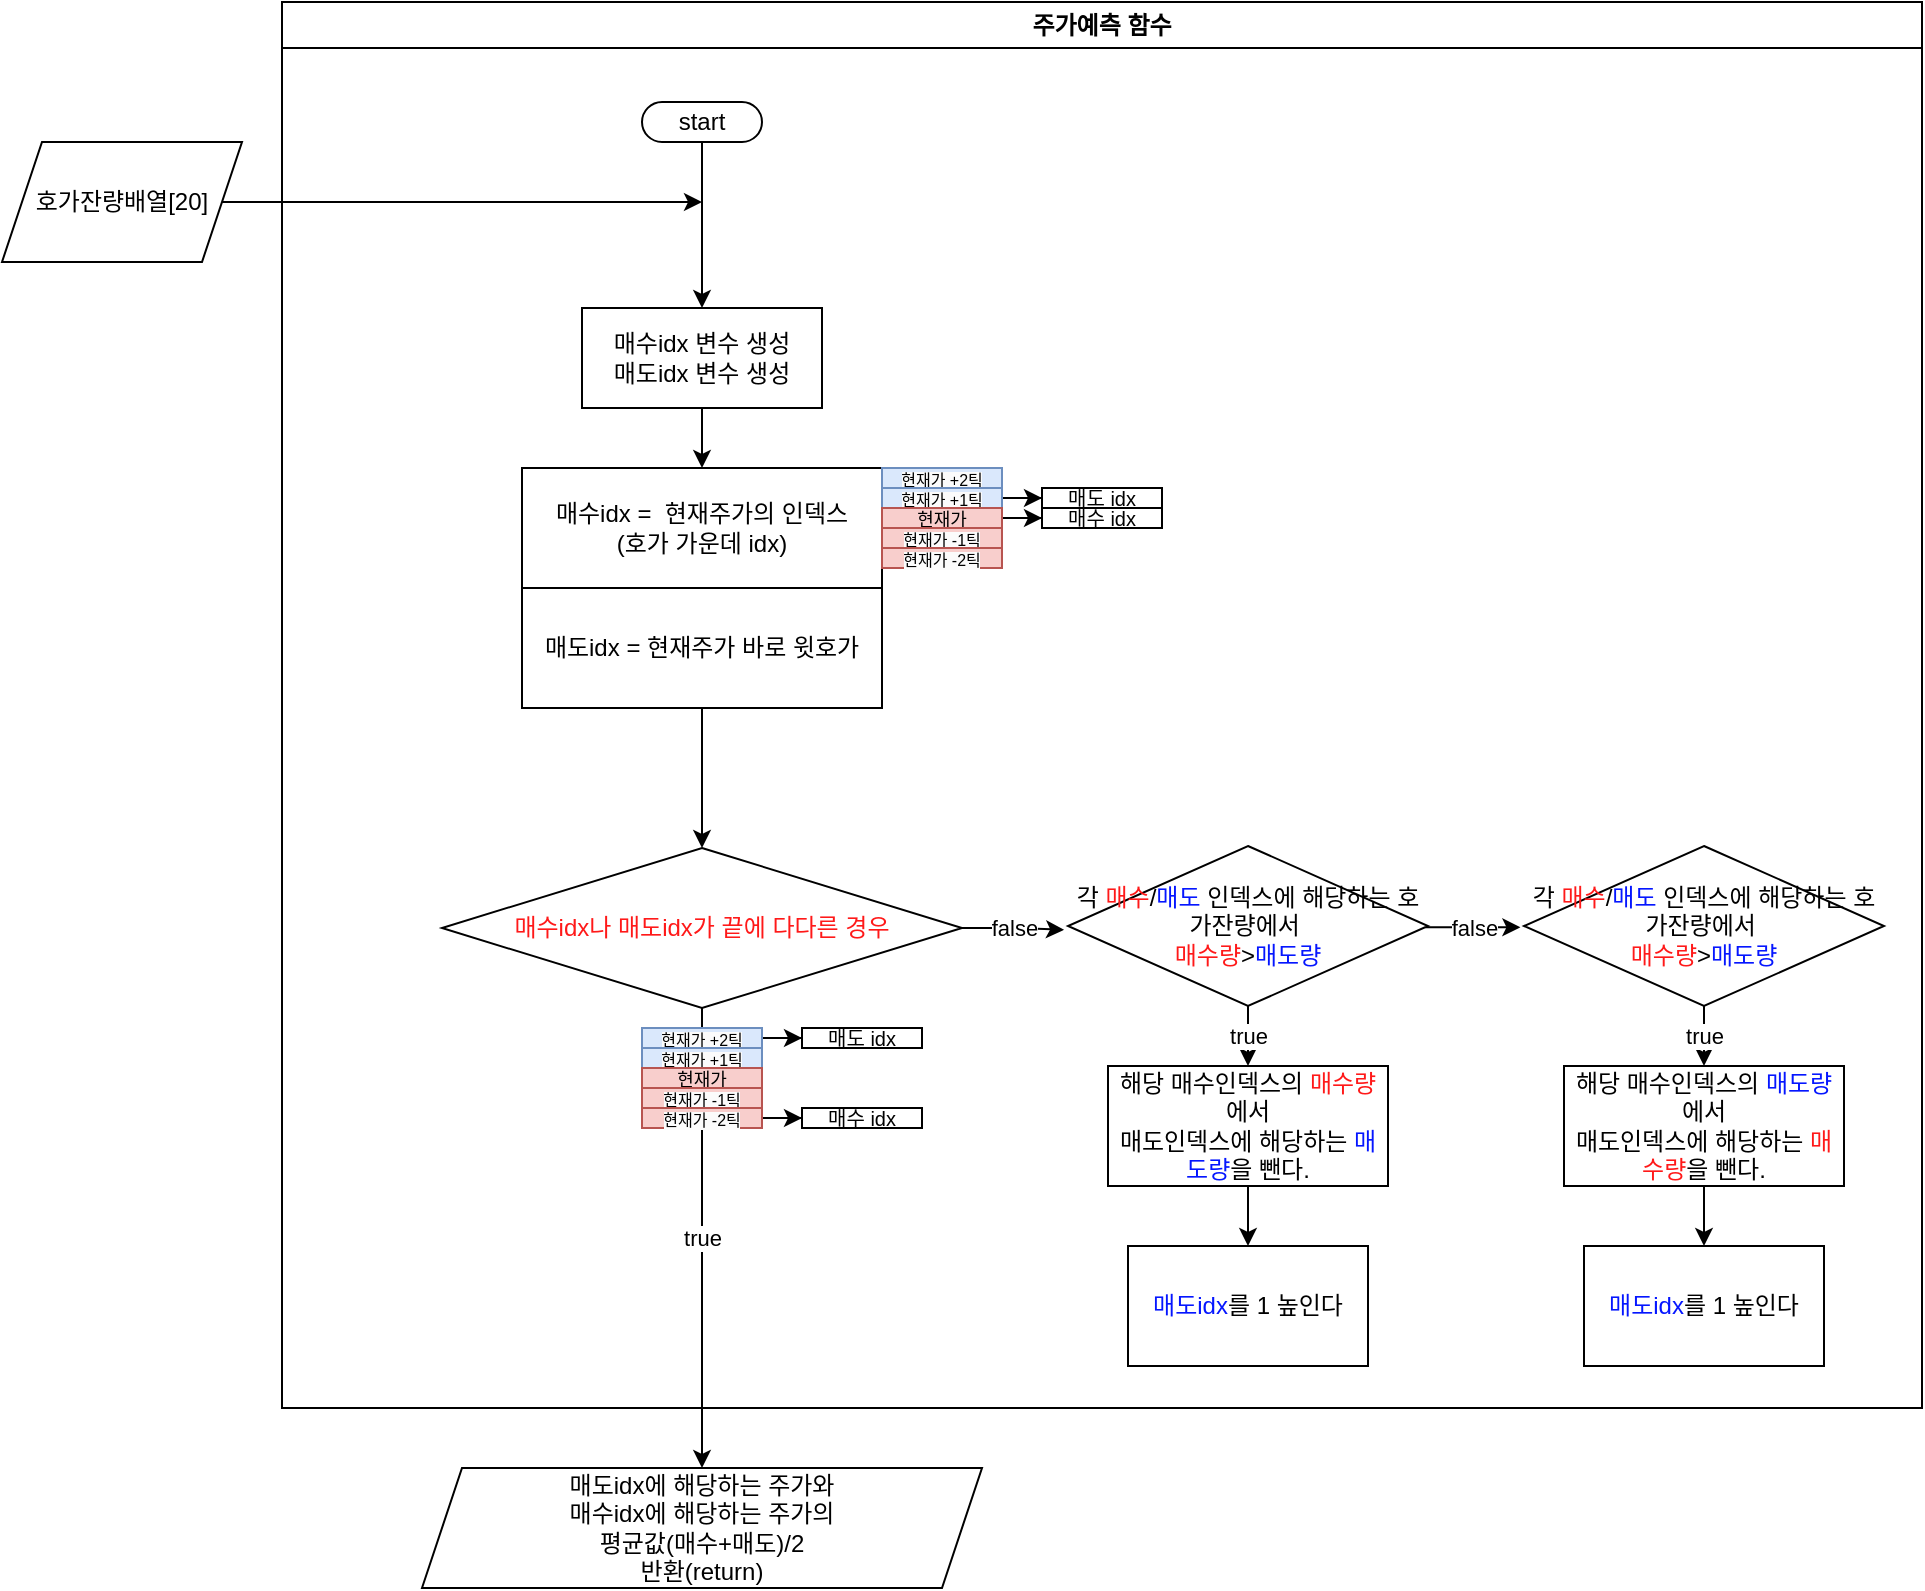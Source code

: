 <mxfile version="21.6.1" type="device">
  <diagram name="페이지-1" id="-7UlVN0Hgm6wfUcRyFDG">
    <mxGraphModel dx="1613" dy="-516" grid="1" gridSize="10" guides="1" tooltips="1" connect="1" arrows="1" fold="1" page="1" pageScale="1" pageWidth="827" pageHeight="1169" math="0" shadow="0">
      <root>
        <mxCell id="0" />
        <mxCell id="1" parent="0" />
        <mxCell id="BgLCKN0aGmelLcetT6Bx-22" style="edgeStyle=orthogonalEdgeStyle;rounded=0;orthogonalLoop=1;jettySize=auto;html=1;" parent="1" source="BgLCKN0aGmelLcetT6Bx-20" edge="1">
          <mxGeometry relative="1" as="geometry">
            <mxPoint x="1220" y="3250" as="targetPoint" />
            <Array as="points">
              <mxPoint x="1220" y="3230" />
              <mxPoint x="1220" y="3230" />
            </Array>
          </mxGeometry>
        </mxCell>
        <mxCell id="BgLCKN0aGmelLcetT6Bx-20" value="start" style="rounded=1;whiteSpace=wrap;html=1;arcSize=50;" parent="1" vertex="1">
          <mxGeometry x="1190" y="3147" width="60" height="20" as="geometry" />
        </mxCell>
        <mxCell id="BgLCKN0aGmelLcetT6Bx-23" style="edgeStyle=orthogonalEdgeStyle;rounded=0;orthogonalLoop=1;jettySize=auto;html=1;" parent="1" source="BgLCKN0aGmelLcetT6Bx-21" edge="1">
          <mxGeometry relative="1" as="geometry">
            <mxPoint x="1220" y="3197" as="targetPoint" />
          </mxGeometry>
        </mxCell>
        <mxCell id="BgLCKN0aGmelLcetT6Bx-21" value="호가잔량배열[20]" style="shape=parallelogram;perimeter=parallelogramPerimeter;whiteSpace=wrap;html=1;fixedSize=1;" parent="1" vertex="1">
          <mxGeometry x="870" y="3167" width="120" height="60" as="geometry" />
        </mxCell>
        <mxCell id="BgLCKN0aGmelLcetT6Bx-29" style="edgeStyle=orthogonalEdgeStyle;rounded=0;orthogonalLoop=1;jettySize=auto;html=1;" parent="1" source="BgLCKN0aGmelLcetT6Bx-28" target="BgLCKN0aGmelLcetT6Bx-30" edge="1">
          <mxGeometry relative="1" as="geometry">
            <mxPoint x="1220" y="3330" as="targetPoint" />
          </mxGeometry>
        </mxCell>
        <mxCell id="BgLCKN0aGmelLcetT6Bx-28" value="매수idx 변수 생성&lt;br&gt;매도idx 변수 생성" style="rounded=0;whiteSpace=wrap;html=1;" parent="1" vertex="1">
          <mxGeometry x="1160" y="3250" width="120" height="50" as="geometry" />
        </mxCell>
        <mxCell id="BgLCKN0aGmelLcetT6Bx-30" value="매수idx =&amp;nbsp; 현재주가의 인덱스&lt;br&gt;(호가 가운데 idx)" style="rounded=0;whiteSpace=wrap;html=1;" parent="1" vertex="1">
          <mxGeometry x="1130" y="3330" width="180" height="60" as="geometry" />
        </mxCell>
        <mxCell id="BgLCKN0aGmelLcetT6Bx-34" value="" style="edgeStyle=orthogonalEdgeStyle;rounded=0;orthogonalLoop=1;jettySize=auto;html=1;" parent="1" source="BgLCKN0aGmelLcetT6Bx-31" target="BgLCKN0aGmelLcetT6Bx-33" edge="1">
          <mxGeometry relative="1" as="geometry" />
        </mxCell>
        <mxCell id="BgLCKN0aGmelLcetT6Bx-31" value="매도idx = 현재주가 바로 윗호가" style="rounded=0;whiteSpace=wrap;html=1;" parent="1" vertex="1">
          <mxGeometry x="1130" y="3390" width="180" height="60" as="geometry" />
        </mxCell>
        <mxCell id="BgLCKN0aGmelLcetT6Bx-70" value="true" style="edgeStyle=orthogonalEdgeStyle;rounded=0;orthogonalLoop=1;jettySize=auto;html=1;" parent="1" source="BgLCKN0aGmelLcetT6Bx-33" edge="1" target="0-6gfE_cATdZQk6Tp8kH-7">
          <mxGeometry relative="1" as="geometry">
            <mxPoint x="1220" y="3760" as="targetPoint" />
          </mxGeometry>
        </mxCell>
        <mxCell id="BgLCKN0aGmelLcetT6Bx-71" value="false" style="edgeStyle=orthogonalEdgeStyle;rounded=0;orthogonalLoop=1;jettySize=auto;html=1;entryX=-0.011;entryY=0.524;entryDx=0;entryDy=0;entryPerimeter=0;" parent="1" source="BgLCKN0aGmelLcetT6Bx-33" edge="1" target="BgLCKN0aGmelLcetT6Bx-72">
          <mxGeometry relative="1" as="geometry">
            <mxPoint x="1440" y="3560" as="targetPoint" />
          </mxGeometry>
        </mxCell>
        <mxCell id="BgLCKN0aGmelLcetT6Bx-33" value="&lt;font color=&quot;#ff1919&quot;&gt;매수idx나 매도idx가 끝에 다다른 경우&lt;/font&gt;" style="rhombus;whiteSpace=wrap;html=1;rounded=0;" parent="1" vertex="1">
          <mxGeometry x="1090" y="3520" width="260" height="80" as="geometry" />
        </mxCell>
        <mxCell id="BgLCKN0aGmelLcetT6Bx-35" value="&lt;span style=&quot;color: rgb(0, 0, 0); font-family: Helvetica; font-size: 8px; font-style: normal; font-variant-ligatures: normal; font-variant-caps: normal; font-weight: 400; letter-spacing: normal; orphans: 2; text-align: center; text-indent: 0px; text-transform: none; widows: 2; word-spacing: 0px; -webkit-text-stroke-width: 0px; background-color: rgb(251, 251, 251); text-decoration-thickness: initial; text-decoration-style: initial; text-decoration-color: initial; float: none; display: inline !important;&quot;&gt;현재가 +2틱&lt;/span&gt;" style="rounded=0;whiteSpace=wrap;html=1;fillColor=#dae8fc;strokeColor=#6c8ebf;" parent="1" vertex="1">
          <mxGeometry x="1310" y="3330" width="60" height="10" as="geometry" />
        </mxCell>
        <mxCell id="BgLCKN0aGmelLcetT6Bx-54" value="" style="edgeStyle=orthogonalEdgeStyle;rounded=0;orthogonalLoop=1;jettySize=auto;html=1;" parent="1" source="BgLCKN0aGmelLcetT6Bx-36" target="BgLCKN0aGmelLcetT6Bx-52" edge="1">
          <mxGeometry relative="1" as="geometry" />
        </mxCell>
        <mxCell id="BgLCKN0aGmelLcetT6Bx-36" value="&lt;span style=&quot;color: rgb(0, 0, 0); font-family: Helvetica; font-size: 8px; font-style: normal; font-variant-ligatures: normal; font-variant-caps: normal; font-weight: 400; letter-spacing: normal; orphans: 2; text-align: center; text-indent: 0px; text-transform: none; widows: 2; word-spacing: 0px; -webkit-text-stroke-width: 0px; background-color: rgb(251, 251, 251); text-decoration-thickness: initial; text-decoration-style: initial; text-decoration-color: initial; float: none; display: inline !important;&quot;&gt;현재가 +1틱&lt;/span&gt;" style="rounded=0;whiteSpace=wrap;html=1;fillColor=#dae8fc;strokeColor=#6c8ebf;" parent="1" vertex="1">
          <mxGeometry x="1310" y="3340" width="60" height="10" as="geometry" />
        </mxCell>
        <mxCell id="BgLCKN0aGmelLcetT6Bx-37" value="&lt;font style=&quot;font-size: 8px;&quot;&gt;현재가가&lt;/font&gt;" style="rounded=0;whiteSpace=wrap;html=1;" parent="1" vertex="1">
          <mxGeometry x="1310" y="3350" width="60" height="10" as="geometry" />
        </mxCell>
        <mxCell id="BgLCKN0aGmelLcetT6Bx-44" style="edgeStyle=orthogonalEdgeStyle;rounded=0;orthogonalLoop=1;jettySize=auto;html=1;" parent="1" source="BgLCKN0aGmelLcetT6Bx-38" target="BgLCKN0aGmelLcetT6Bx-45" edge="1">
          <mxGeometry relative="1" as="geometry">
            <mxPoint x="1400" y="3355" as="targetPoint" />
          </mxGeometry>
        </mxCell>
        <mxCell id="BgLCKN0aGmelLcetT6Bx-38" value="&lt;font style=&quot;font-size: 9px;&quot;&gt;현재가&lt;/font&gt;" style="rounded=0;whiteSpace=wrap;html=1;fillColor=#f8cecc;strokeColor=#b85450;" parent="1" vertex="1">
          <mxGeometry x="1310" y="3350" width="60" height="10" as="geometry" />
        </mxCell>
        <mxCell id="BgLCKN0aGmelLcetT6Bx-41" value="&lt;span style=&quot;color: rgb(0, 0, 0); font-family: Helvetica; font-size: 8px; font-style: normal; font-variant-ligatures: normal; font-variant-caps: normal; font-weight: 400; letter-spacing: normal; orphans: 2; text-align: center; text-indent: 0px; text-transform: none; widows: 2; word-spacing: 0px; -webkit-text-stroke-width: 0px; background-color: rgb(251, 251, 251); text-decoration-thickness: initial; text-decoration-style: initial; text-decoration-color: initial; float: none; display: inline !important;&quot;&gt;현재가 -1틱&lt;/span&gt;" style="rounded=0;whiteSpace=wrap;html=1;fillColor=#f8cecc;strokeColor=#b85450;" parent="1" vertex="1">
          <mxGeometry x="1310" y="3360" width="60" height="10" as="geometry" />
        </mxCell>
        <mxCell id="BgLCKN0aGmelLcetT6Bx-42" value="&lt;span style=&quot;color: rgb(0, 0, 0); font-family: Helvetica; font-size: 8px; font-style: normal; font-variant-ligatures: normal; font-variant-caps: normal; font-weight: 400; letter-spacing: normal; orphans: 2; text-align: center; text-indent: 0px; text-transform: none; widows: 2; word-spacing: 0px; -webkit-text-stroke-width: 0px; background-color: rgb(251, 251, 251); text-decoration-thickness: initial; text-decoration-style: initial; text-decoration-color: initial; float: none; display: inline !important;&quot;&gt;현재가 -2틱&lt;/span&gt;" style="rounded=0;whiteSpace=wrap;html=1;fillColor=#f8cecc;strokeColor=#b85450;" parent="1" vertex="1">
          <mxGeometry x="1310" y="3370" width="60" height="10" as="geometry" />
        </mxCell>
        <mxCell id="BgLCKN0aGmelLcetT6Bx-45" value="&lt;font style=&quot;font-size: 10px;&quot;&gt;매수 idx&lt;/font&gt;" style="rounded=0;whiteSpace=wrap;html=1;" parent="1" vertex="1">
          <mxGeometry x="1390" y="3350" width="60" height="10" as="geometry" />
        </mxCell>
        <mxCell id="BgLCKN0aGmelLcetT6Bx-52" value="&lt;font style=&quot;font-size: 10px;&quot;&gt;매도 idx&lt;/font&gt;" style="rounded=0;whiteSpace=wrap;html=1;" parent="1" vertex="1">
          <mxGeometry x="1390" y="3340" width="60" height="10" as="geometry" />
        </mxCell>
        <mxCell id="BgLCKN0aGmelLcetT6Bx-66" value="" style="edgeStyle=orthogonalEdgeStyle;rounded=0;orthogonalLoop=1;jettySize=auto;html=1;" parent="1" source="BgLCKN0aGmelLcetT6Bx-56" target="BgLCKN0aGmelLcetT6Bx-65" edge="1">
          <mxGeometry relative="1" as="geometry" />
        </mxCell>
        <mxCell id="BgLCKN0aGmelLcetT6Bx-56" value="&lt;span style=&quot;color: rgb(0, 0, 0); font-family: Helvetica; font-size: 8px; font-style: normal; font-variant-ligatures: normal; font-variant-caps: normal; font-weight: 400; letter-spacing: normal; orphans: 2; text-align: center; text-indent: 0px; text-transform: none; widows: 2; word-spacing: 0px; -webkit-text-stroke-width: 0px; background-color: rgb(251, 251, 251); text-decoration-thickness: initial; text-decoration-style: initial; text-decoration-color: initial; float: none; display: inline !important;&quot;&gt;현재가 +2틱&lt;/span&gt;" style="rounded=0;whiteSpace=wrap;html=1;fillColor=#dae8fc;strokeColor=#6c8ebf;" parent="1" vertex="1">
          <mxGeometry x="1190" y="3610" width="60" height="10" as="geometry" />
        </mxCell>
        <mxCell id="BgLCKN0aGmelLcetT6Bx-58" value="&lt;span style=&quot;color: rgb(0, 0, 0); font-family: Helvetica; font-size: 8px; font-style: normal; font-variant-ligatures: normal; font-variant-caps: normal; font-weight: 400; letter-spacing: normal; orphans: 2; text-align: center; text-indent: 0px; text-transform: none; widows: 2; word-spacing: 0px; -webkit-text-stroke-width: 0px; background-color: rgb(251, 251, 251); text-decoration-thickness: initial; text-decoration-style: initial; text-decoration-color: initial; float: none; display: inline !important;&quot;&gt;현재가 +1틱&lt;/span&gt;" style="rounded=0;whiteSpace=wrap;html=1;fillColor=#dae8fc;strokeColor=#6c8ebf;" parent="1" vertex="1">
          <mxGeometry x="1190" y="3620" width="60" height="10" as="geometry" />
        </mxCell>
        <mxCell id="BgLCKN0aGmelLcetT6Bx-59" value="&lt;font style=&quot;font-size: 8px;&quot;&gt;현재가가&lt;/font&gt;" style="rounded=0;whiteSpace=wrap;html=1;" parent="1" vertex="1">
          <mxGeometry x="1190" y="3630" width="60" height="10" as="geometry" />
        </mxCell>
        <mxCell id="BgLCKN0aGmelLcetT6Bx-61" value="&lt;font style=&quot;font-size: 9px;&quot;&gt;현재가&lt;/font&gt;" style="rounded=0;whiteSpace=wrap;html=1;fillColor=#f8cecc;strokeColor=#b85450;" parent="1" vertex="1">
          <mxGeometry x="1190" y="3630" width="60" height="10" as="geometry" />
        </mxCell>
        <mxCell id="BgLCKN0aGmelLcetT6Bx-62" value="&lt;span style=&quot;color: rgb(0, 0, 0); font-family: Helvetica; font-size: 8px; font-style: normal; font-variant-ligatures: normal; font-variant-caps: normal; font-weight: 400; letter-spacing: normal; orphans: 2; text-align: center; text-indent: 0px; text-transform: none; widows: 2; word-spacing: 0px; -webkit-text-stroke-width: 0px; background-color: rgb(251, 251, 251); text-decoration-thickness: initial; text-decoration-style: initial; text-decoration-color: initial; float: none; display: inline !important;&quot;&gt;현재가 -1틱&lt;/span&gt;" style="rounded=0;whiteSpace=wrap;html=1;fillColor=#f8cecc;strokeColor=#b85450;" parent="1" vertex="1">
          <mxGeometry x="1190" y="3640" width="60" height="10" as="geometry" />
        </mxCell>
        <mxCell id="BgLCKN0aGmelLcetT6Bx-69" style="edgeStyle=orthogonalEdgeStyle;rounded=0;orthogonalLoop=1;jettySize=auto;html=1;entryX=0;entryY=0.5;entryDx=0;entryDy=0;" parent="1" source="BgLCKN0aGmelLcetT6Bx-63" target="BgLCKN0aGmelLcetT6Bx-64" edge="1">
          <mxGeometry relative="1" as="geometry" />
        </mxCell>
        <mxCell id="BgLCKN0aGmelLcetT6Bx-63" value="&lt;span style=&quot;color: rgb(0, 0, 0); font-family: Helvetica; font-size: 8px; font-style: normal; font-variant-ligatures: normal; font-variant-caps: normal; font-weight: 400; letter-spacing: normal; orphans: 2; text-align: center; text-indent: 0px; text-transform: none; widows: 2; word-spacing: 0px; -webkit-text-stroke-width: 0px; background-color: rgb(251, 251, 251); text-decoration-thickness: initial; text-decoration-style: initial; text-decoration-color: initial; float: none; display: inline !important;&quot;&gt;현재가 -2틱&lt;/span&gt;" style="rounded=0;whiteSpace=wrap;html=1;fillColor=#f8cecc;strokeColor=#b85450;" parent="1" vertex="1">
          <mxGeometry x="1190" y="3650" width="60" height="10" as="geometry" />
        </mxCell>
        <mxCell id="BgLCKN0aGmelLcetT6Bx-64" value="&lt;font style=&quot;font-size: 10px;&quot;&gt;매수 idx&lt;/font&gt;" style="rounded=0;whiteSpace=wrap;html=1;" parent="1" vertex="1">
          <mxGeometry x="1270" y="3650" width="60" height="10" as="geometry" />
        </mxCell>
        <mxCell id="BgLCKN0aGmelLcetT6Bx-65" value="&lt;font style=&quot;font-size: 10px;&quot;&gt;매도 idx&lt;/font&gt;" style="rounded=0;whiteSpace=wrap;html=1;" parent="1" vertex="1">
          <mxGeometry x="1270" y="3610" width="60" height="10" as="geometry" />
        </mxCell>
        <mxCell id="BgLCKN0aGmelLcetT6Bx-73" value="true" style="edgeStyle=orthogonalEdgeStyle;rounded=0;orthogonalLoop=1;jettySize=auto;html=1;" parent="1" source="BgLCKN0aGmelLcetT6Bx-72" target="BgLCKN0aGmelLcetT6Bx-74" edge="1">
          <mxGeometry relative="1" as="geometry">
            <mxPoint x="1493" y="3639" as="targetPoint" />
          </mxGeometry>
        </mxCell>
        <mxCell id="BgLCKN0aGmelLcetT6Bx-77" value="false" style="edgeStyle=orthogonalEdgeStyle;rounded=0;orthogonalLoop=1;jettySize=auto;html=1;entryX=-0.01;entryY=0.508;entryDx=0;entryDy=0;entryPerimeter=0;" parent="1" source="BgLCKN0aGmelLcetT6Bx-72" edge="1" target="BgLCKN0aGmelLcetT6Bx-79">
          <mxGeometry relative="1" as="geometry">
            <mxPoint x="1653" y="3559" as="targetPoint" />
            <Array as="points">
              <mxPoint x="1618" y="3559" />
            </Array>
          </mxGeometry>
        </mxCell>
        <mxCell id="BgLCKN0aGmelLcetT6Bx-72" value="각 &lt;font color=&quot;#ff1919&quot;&gt;매수&lt;/font&gt;/&lt;font color=&quot;#0516ff&quot;&gt;매도&lt;/font&gt; 인덱스에 해당하는 호가잔량에서&amp;nbsp;&lt;br&gt;&lt;font color=&quot;#ff1919&quot;&gt;매수량&lt;/font&gt;&amp;gt;&lt;font color=&quot;#0516ff&quot;&gt;매도량&lt;/font&gt;" style="rhombus;whiteSpace=wrap;html=1;rounded=0;" parent="1" vertex="1">
          <mxGeometry x="1403" y="3519" width="180" height="80" as="geometry" />
        </mxCell>
        <mxCell id="BgLCKN0aGmelLcetT6Bx-75" style="edgeStyle=orthogonalEdgeStyle;rounded=0;orthogonalLoop=1;jettySize=auto;html=1;" parent="1" source="BgLCKN0aGmelLcetT6Bx-74" target="BgLCKN0aGmelLcetT6Bx-76" edge="1">
          <mxGeometry relative="1" as="geometry">
            <mxPoint x="1493" y="3719" as="targetPoint" />
          </mxGeometry>
        </mxCell>
        <mxCell id="BgLCKN0aGmelLcetT6Bx-74" value="해당 매수인덱스의 &lt;font color=&quot;#ff1919&quot;&gt;매수량&lt;/font&gt;에서&lt;br&gt;매도인덱스에 해당하는 &lt;font color=&quot;#0516ff&quot;&gt;매도량&lt;/font&gt;을 뺀다." style="rounded=0;whiteSpace=wrap;html=1;" parent="1" vertex="1">
          <mxGeometry x="1423" y="3629" width="140" height="60" as="geometry" />
        </mxCell>
        <mxCell id="BgLCKN0aGmelLcetT6Bx-76" value="&lt;font color=&quot;#0516ff&quot;&gt;매도idx&lt;/font&gt;를 1 높인다" style="rounded=0;whiteSpace=wrap;html=1;" parent="1" vertex="1">
          <mxGeometry x="1433" y="3719" width="120" height="60" as="geometry" />
        </mxCell>
        <mxCell id="BgLCKN0aGmelLcetT6Bx-78" value="true" style="edgeStyle=orthogonalEdgeStyle;rounded=0;orthogonalLoop=1;jettySize=auto;html=1;" parent="1" source="BgLCKN0aGmelLcetT6Bx-79" target="BgLCKN0aGmelLcetT6Bx-81" edge="1">
          <mxGeometry relative="1" as="geometry">
            <mxPoint x="1721" y="3639" as="targetPoint" />
          </mxGeometry>
        </mxCell>
        <mxCell id="BgLCKN0aGmelLcetT6Bx-79" value="각 &lt;font color=&quot;#ff1919&quot;&gt;매수&lt;/font&gt;/&lt;font color=&quot;#0516ff&quot;&gt;매도&lt;/font&gt; 인덱스에 해당하는 호가잔량에서&amp;nbsp;&lt;br&gt;&lt;font color=&quot;#ff1919&quot;&gt;매수량&lt;/font&gt;&amp;gt;&lt;font color=&quot;#0516ff&quot;&gt;매도량&lt;/font&gt;" style="rhombus;whiteSpace=wrap;html=1;rounded=0;" parent="1" vertex="1">
          <mxGeometry x="1631" y="3519" width="180" height="80" as="geometry" />
        </mxCell>
        <mxCell id="BgLCKN0aGmelLcetT6Bx-80" style="edgeStyle=orthogonalEdgeStyle;rounded=0;orthogonalLoop=1;jettySize=auto;html=1;" parent="1" source="BgLCKN0aGmelLcetT6Bx-81" target="BgLCKN0aGmelLcetT6Bx-82" edge="1">
          <mxGeometry relative="1" as="geometry">
            <mxPoint x="1721" y="3719" as="targetPoint" />
          </mxGeometry>
        </mxCell>
        <mxCell id="BgLCKN0aGmelLcetT6Bx-81" value="해당 매수인덱스의 &lt;font color=&quot;#0516ff&quot;&gt;매도량&lt;/font&gt;에서&lt;br&gt;매도인덱스에 해당하는 &lt;font color=&quot;#ff1919&quot;&gt;매수량&lt;/font&gt;을 뺀다." style="rounded=0;whiteSpace=wrap;html=1;" parent="1" vertex="1">
          <mxGeometry x="1651" y="3629" width="140" height="60" as="geometry" />
        </mxCell>
        <mxCell id="BgLCKN0aGmelLcetT6Bx-82" value="&lt;font color=&quot;#0516ff&quot;&gt;매도idx&lt;/font&gt;를 1 높인다" style="rounded=0;whiteSpace=wrap;html=1;" parent="1" vertex="1">
          <mxGeometry x="1661" y="3719" width="120" height="60" as="geometry" />
        </mxCell>
        <mxCell id="0-6gfE_cATdZQk6Tp8kH-7" value="매도idx에 해당하는 주가와&lt;br&gt;매수idx에 해당하는 주가의&lt;br&gt;평균값(매수+매도)/2&lt;br&gt;반환(return)" style="shape=parallelogram;perimeter=parallelogramPerimeter;whiteSpace=wrap;html=1;fixedSize=1;" vertex="1" parent="1">
          <mxGeometry x="1080" y="3830" width="280" height="60" as="geometry" />
        </mxCell>
        <mxCell id="0-6gfE_cATdZQk6Tp8kH-8" value="주가예측 함수" style="swimlane;whiteSpace=wrap;html=1;" vertex="1" parent="1">
          <mxGeometry x="1010" y="3097" width="820" height="703" as="geometry" />
        </mxCell>
      </root>
    </mxGraphModel>
  </diagram>
</mxfile>
